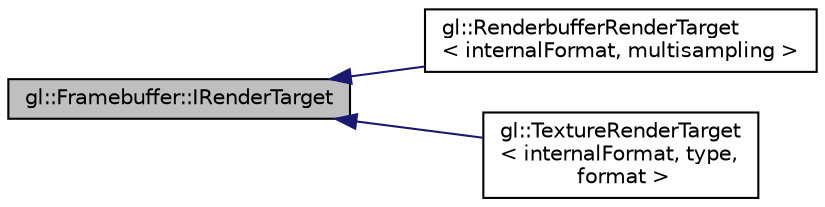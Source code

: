 digraph "gl::Framebuffer::IRenderTarget"
{
 // LATEX_PDF_SIZE
  edge [fontname="Helvetica",fontsize="10",labelfontname="Helvetica",labelfontsize="10"];
  node [fontname="Helvetica",fontsize="10",shape=record];
  rankdir="LR";
  Node1 [label="gl::Framebuffer::IRenderTarget",height=0.2,width=0.4,color="black", fillcolor="grey75", style="filled", fontcolor="black",tooltip=" "];
  Node1 -> Node2 [dir="back",color="midnightblue",fontsize="10",style="solid",fontname="Helvetica"];
  Node2 [label="gl::RenderbufferRenderTarget\l\< internalFormat, multisampling \>",height=0.2,width=0.4,color="black", fillcolor="white", style="filled",URL="$classgl_1_1RenderbufferRenderTarget.html",tooltip=" "];
  Node1 -> Node3 [dir="back",color="midnightblue",fontsize="10",style="solid",fontname="Helvetica"];
  Node3 [label="gl::TextureRenderTarget\l\< internalFormat, type,\l format \>",height=0.2,width=0.4,color="black", fillcolor="white", style="filled",URL="$classgl_1_1TextureRenderTarget.html",tooltip=" "];
}
